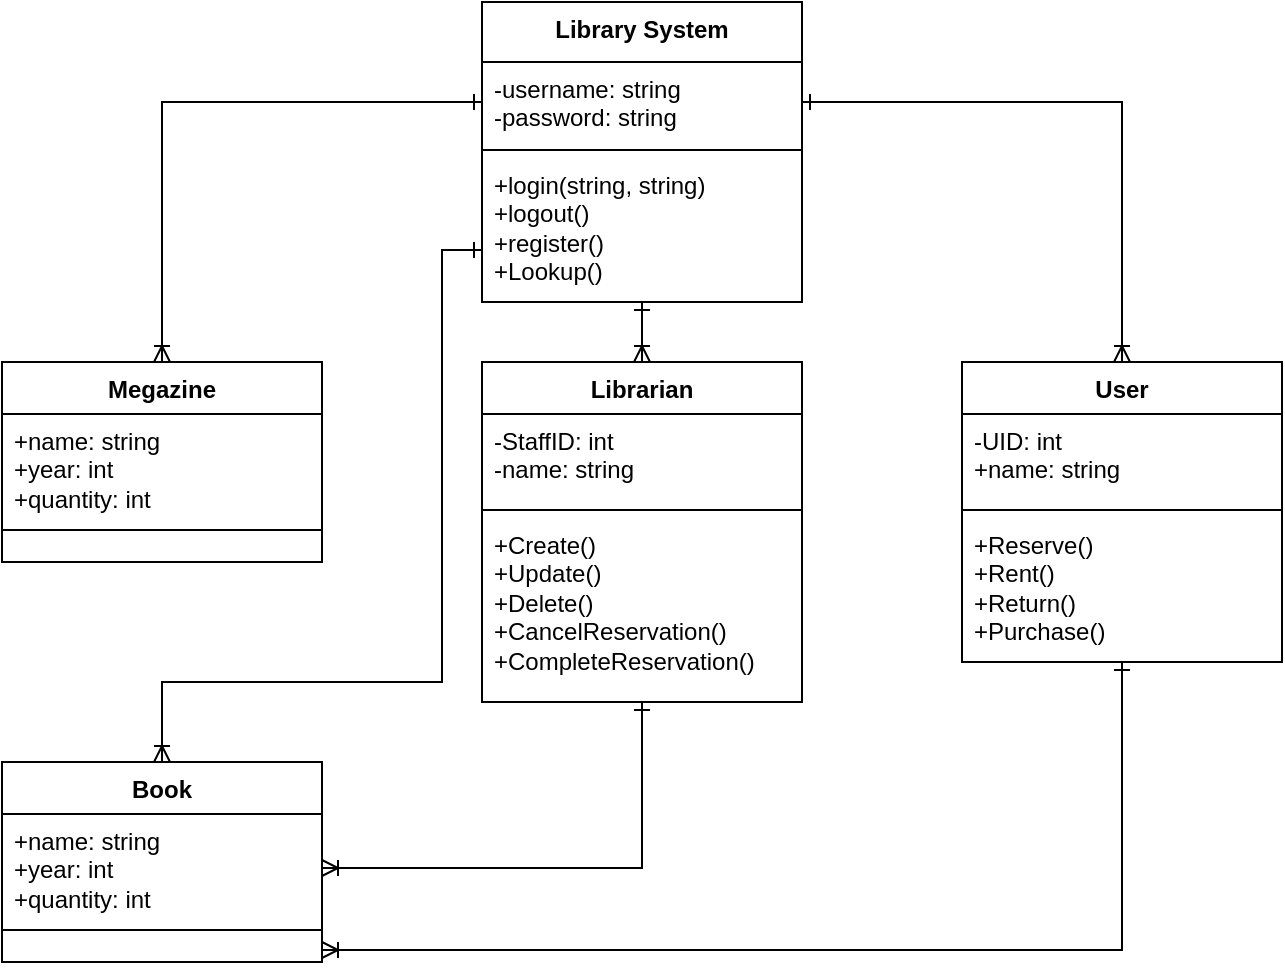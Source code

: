 <mxfile version="24.4.10" type="device">
  <diagram name="Page-1" id="D9KrbN1HpGchZC3lj7AW">
    <mxGraphModel dx="2390" dy="1243" grid="1" gridSize="10" guides="1" tooltips="1" connect="1" arrows="1" fold="1" page="1" pageScale="1" pageWidth="850" pageHeight="1100" math="0" shadow="0">
      <root>
        <mxCell id="0" />
        <mxCell id="1" parent="0" />
        <mxCell id="JFB4fge5Wf1V-ydik8tn-36" value="&lt;div&gt;&lt;span style=&quot;background-color: initial;&quot;&gt;Library System&lt;/span&gt;&lt;br&gt;&lt;/div&gt;" style="swimlane;fontStyle=1;align=center;verticalAlign=top;childLayout=stackLayout;horizontal=1;startSize=30;horizontalStack=0;resizeParent=1;resizeParentMax=0;resizeLast=0;collapsible=1;marginBottom=0;whiteSpace=wrap;html=1;" vertex="1" parent="1">
          <mxGeometry x="345" y="40" width="160" height="150" as="geometry" />
        </mxCell>
        <mxCell id="JFB4fge5Wf1V-ydik8tn-37" value="&lt;span style=&quot;background-color: initial;&quot;&gt;-username: string&lt;/span&gt;&lt;div&gt;-password: string&lt;/div&gt;" style="text;strokeColor=none;fillColor=none;align=left;verticalAlign=top;spacingLeft=4;spacingRight=4;overflow=hidden;rotatable=0;points=[[0,0.5],[1,0.5]];portConstraint=eastwest;whiteSpace=wrap;html=1;" vertex="1" parent="JFB4fge5Wf1V-ydik8tn-36">
          <mxGeometry y="30" width="160" height="40" as="geometry" />
        </mxCell>
        <mxCell id="JFB4fge5Wf1V-ydik8tn-38" value="" style="line;strokeWidth=1;fillColor=none;align=left;verticalAlign=middle;spacingTop=-1;spacingLeft=3;spacingRight=3;rotatable=0;labelPosition=right;points=[];portConstraint=eastwest;strokeColor=inherit;" vertex="1" parent="JFB4fge5Wf1V-ydik8tn-36">
          <mxGeometry y="70" width="160" height="8" as="geometry" />
        </mxCell>
        <mxCell id="JFB4fge5Wf1V-ydik8tn-73" value="+login(string, string)&lt;div&gt;+logout()&lt;/div&gt;&lt;div&gt;+register()&lt;/div&gt;&lt;div&gt;&lt;div&gt;&lt;span style=&quot;background-color: initial;&quot;&gt;+Lookup()&lt;/span&gt;&lt;/div&gt;&lt;/div&gt;" style="text;strokeColor=none;fillColor=none;align=left;verticalAlign=top;spacingLeft=4;spacingRight=4;overflow=hidden;rotatable=0;points=[[0,0.5],[1,0.5]];portConstraint=eastwest;whiteSpace=wrap;html=1;" vertex="1" parent="JFB4fge5Wf1V-ydik8tn-36">
          <mxGeometry y="78" width="160" height="72" as="geometry" />
        </mxCell>
        <mxCell id="JFB4fge5Wf1V-ydik8tn-40" value="Book" style="swimlane;fontStyle=1;align=center;verticalAlign=top;childLayout=stackLayout;horizontal=1;startSize=26;horizontalStack=0;resizeParent=1;resizeParentMax=0;resizeLast=0;collapsible=1;marginBottom=0;whiteSpace=wrap;html=1;" vertex="1" parent="1">
          <mxGeometry x="105" y="420" width="160" height="100" as="geometry" />
        </mxCell>
        <mxCell id="JFB4fge5Wf1V-ydik8tn-41" value="+name: string&lt;div&gt;+year: int&lt;/div&gt;&lt;div&gt;+quantity: int&lt;/div&gt;" style="text;strokeColor=none;fillColor=none;align=left;verticalAlign=top;spacingLeft=4;spacingRight=4;overflow=hidden;rotatable=0;points=[[0,0.5],[1,0.5]];portConstraint=eastwest;whiteSpace=wrap;html=1;" vertex="1" parent="JFB4fge5Wf1V-ydik8tn-40">
          <mxGeometry y="26" width="160" height="54" as="geometry" />
        </mxCell>
        <mxCell id="JFB4fge5Wf1V-ydik8tn-42" value="" style="line;strokeWidth=1;fillColor=none;align=left;verticalAlign=middle;spacingTop=-1;spacingLeft=3;spacingRight=3;rotatable=0;labelPosition=right;points=[];portConstraint=eastwest;strokeColor=inherit;" vertex="1" parent="JFB4fge5Wf1V-ydik8tn-40">
          <mxGeometry y="80" width="160" height="8" as="geometry" />
        </mxCell>
        <mxCell id="JFB4fge5Wf1V-ydik8tn-43" value="&lt;div&gt;&amp;nbsp;&lt;/div&gt;" style="text;strokeColor=none;fillColor=none;align=left;verticalAlign=top;spacingLeft=4;spacingRight=4;overflow=hidden;rotatable=0;points=[[0,0.5],[1,0.5]];portConstraint=eastwest;whiteSpace=wrap;html=1;" vertex="1" parent="JFB4fge5Wf1V-ydik8tn-40">
          <mxGeometry y="88" width="160" height="12" as="geometry" />
        </mxCell>
        <mxCell id="JFB4fge5Wf1V-ydik8tn-44" value="Megazine" style="swimlane;fontStyle=1;align=center;verticalAlign=top;childLayout=stackLayout;horizontal=1;startSize=26;horizontalStack=0;resizeParent=1;resizeParentMax=0;resizeLast=0;collapsible=1;marginBottom=0;whiteSpace=wrap;html=1;" vertex="1" parent="1">
          <mxGeometry x="105" y="220" width="160" height="100" as="geometry" />
        </mxCell>
        <mxCell id="JFB4fge5Wf1V-ydik8tn-45" value="+name: string&lt;div&gt;+year: int&lt;/div&gt;&lt;div&gt;+quantity: int&lt;/div&gt;" style="text;strokeColor=none;fillColor=none;align=left;verticalAlign=top;spacingLeft=4;spacingRight=4;overflow=hidden;rotatable=0;points=[[0,0.5],[1,0.5]];portConstraint=eastwest;whiteSpace=wrap;html=1;" vertex="1" parent="JFB4fge5Wf1V-ydik8tn-44">
          <mxGeometry y="26" width="160" height="54" as="geometry" />
        </mxCell>
        <mxCell id="JFB4fge5Wf1V-ydik8tn-46" value="" style="line;strokeWidth=1;fillColor=none;align=left;verticalAlign=middle;spacingTop=-1;spacingLeft=3;spacingRight=3;rotatable=0;labelPosition=right;points=[];portConstraint=eastwest;strokeColor=inherit;" vertex="1" parent="JFB4fge5Wf1V-ydik8tn-44">
          <mxGeometry y="80" width="160" height="8" as="geometry" />
        </mxCell>
        <mxCell id="JFB4fge5Wf1V-ydik8tn-47" value="&lt;div&gt;&amp;nbsp;&lt;/div&gt;" style="text;strokeColor=none;fillColor=none;align=left;verticalAlign=top;spacingLeft=4;spacingRight=4;overflow=hidden;rotatable=0;points=[[0,0.5],[1,0.5]];portConstraint=eastwest;whiteSpace=wrap;html=1;" vertex="1" parent="JFB4fge5Wf1V-ydik8tn-44">
          <mxGeometry y="88" width="160" height="12" as="geometry" />
        </mxCell>
        <mxCell id="JFB4fge5Wf1V-ydik8tn-48" value="User" style="swimlane;fontStyle=1;align=center;verticalAlign=top;childLayout=stackLayout;horizontal=1;startSize=26;horizontalStack=0;resizeParent=1;resizeParentMax=0;resizeLast=0;collapsible=1;marginBottom=0;whiteSpace=wrap;html=1;" vertex="1" parent="1">
          <mxGeometry x="585" y="220" width="160" height="150" as="geometry" />
        </mxCell>
        <mxCell id="JFB4fge5Wf1V-ydik8tn-49" value="-UID: int&lt;div&gt;+name: string&lt;/div&gt;" style="text;strokeColor=none;fillColor=none;align=left;verticalAlign=top;spacingLeft=4;spacingRight=4;overflow=hidden;rotatable=0;points=[[0,0.5],[1,0.5]];portConstraint=eastwest;whiteSpace=wrap;html=1;" vertex="1" parent="JFB4fge5Wf1V-ydik8tn-48">
          <mxGeometry y="26" width="160" height="44" as="geometry" />
        </mxCell>
        <mxCell id="JFB4fge5Wf1V-ydik8tn-50" value="" style="line;strokeWidth=1;fillColor=none;align=left;verticalAlign=middle;spacingTop=-1;spacingLeft=3;spacingRight=3;rotatable=0;labelPosition=right;points=[];portConstraint=eastwest;strokeColor=inherit;" vertex="1" parent="JFB4fge5Wf1V-ydik8tn-48">
          <mxGeometry y="70" width="160" height="8" as="geometry" />
        </mxCell>
        <mxCell id="JFB4fge5Wf1V-ydik8tn-75" value="&lt;div&gt;&lt;span style=&quot;background-color: initial;&quot;&gt;+Reserve()&lt;/span&gt;&lt;br&gt;&lt;/div&gt;&lt;div&gt;&lt;span style=&quot;background-color: initial;&quot;&gt;+Rent()&lt;/span&gt;&lt;/div&gt;&lt;div&gt;+Return()&lt;/div&gt;&lt;div&gt;+Purchase()&lt;/div&gt;" style="text;strokeColor=none;fillColor=none;align=left;verticalAlign=top;spacingLeft=4;spacingRight=4;overflow=hidden;rotatable=0;points=[[0,0.5],[1,0.5]];portConstraint=eastwest;whiteSpace=wrap;html=1;" vertex="1" parent="JFB4fge5Wf1V-ydik8tn-48">
          <mxGeometry y="78" width="160" height="72" as="geometry" />
        </mxCell>
        <mxCell id="JFB4fge5Wf1V-ydik8tn-54" value="Librarian" style="swimlane;fontStyle=1;align=center;verticalAlign=top;childLayout=stackLayout;horizontal=1;startSize=26;horizontalStack=0;resizeParent=1;resizeParentMax=0;resizeLast=0;collapsible=1;marginBottom=0;whiteSpace=wrap;html=1;" vertex="1" parent="1">
          <mxGeometry x="345" y="220" width="160" height="170" as="geometry" />
        </mxCell>
        <mxCell id="JFB4fge5Wf1V-ydik8tn-55" value="-StaffID: int&lt;div&gt;-name: string&lt;/div&gt;" style="text;strokeColor=none;fillColor=none;align=left;verticalAlign=top;spacingLeft=4;spacingRight=4;overflow=hidden;rotatable=0;points=[[0,0.5],[1,0.5]];portConstraint=eastwest;whiteSpace=wrap;html=1;" vertex="1" parent="JFB4fge5Wf1V-ydik8tn-54">
          <mxGeometry y="26" width="160" height="44" as="geometry" />
        </mxCell>
        <mxCell id="JFB4fge5Wf1V-ydik8tn-56" value="" style="line;strokeWidth=1;fillColor=none;align=left;verticalAlign=middle;spacingTop=-1;spacingLeft=3;spacingRight=3;rotatable=0;labelPosition=right;points=[];portConstraint=eastwest;strokeColor=inherit;" vertex="1" parent="JFB4fge5Wf1V-ydik8tn-54">
          <mxGeometry y="70" width="160" height="8" as="geometry" />
        </mxCell>
        <mxCell id="JFB4fge5Wf1V-ydik8tn-72" value="&lt;div&gt;&lt;span style=&quot;background-color: initial;&quot;&gt;+Create()&lt;/span&gt;&lt;/div&gt;&lt;div&gt;&lt;span style=&quot;background-color: initial;&quot;&gt;+Update()&lt;/span&gt;&lt;/div&gt;&lt;div&gt;&lt;span style=&quot;background-color: initial;&quot;&gt;+Delete()&lt;/span&gt;&lt;/div&gt;&lt;div&gt;&lt;span style=&quot;background-color: initial;&quot;&gt;+CancelReservation()&lt;/span&gt;&lt;/div&gt;&lt;div&gt;&lt;span style=&quot;background-color: initial;&quot;&gt;+CompleteReservation()&lt;/span&gt;&lt;/div&gt;" style="text;strokeColor=none;fillColor=none;align=left;verticalAlign=top;spacingLeft=4;spacingRight=4;overflow=hidden;rotatable=0;points=[[0,0.5],[1,0.5]];portConstraint=eastwest;whiteSpace=wrap;html=1;" vertex="1" parent="JFB4fge5Wf1V-ydik8tn-54">
          <mxGeometry y="78" width="160" height="92" as="geometry" />
        </mxCell>
        <mxCell id="JFB4fge5Wf1V-ydik8tn-63" value="" style="endArrow=ERoneToMany;startArrow=ERone;html=1;rounded=0;entryX=0.5;entryY=0;entryDx=0;entryDy=0;startFill=0;endFill=0;exitX=0;exitY=0.5;exitDx=0;exitDy=0;edgeStyle=orthogonalEdgeStyle;" edge="1" parent="1" target="JFB4fge5Wf1V-ydik8tn-40">
          <mxGeometry width="50" height="50" relative="1" as="geometry">
            <mxPoint x="345.0" y="164.0" as="sourcePoint" />
            <mxPoint x="555" y="270" as="targetPoint" />
            <Array as="points">
              <mxPoint x="325" y="164" />
              <mxPoint x="325" y="380" />
              <mxPoint x="185" y="380" />
            </Array>
          </mxGeometry>
        </mxCell>
        <mxCell id="JFB4fge5Wf1V-ydik8tn-64" value="" style="endArrow=ERoneToMany;startArrow=ERone;html=1;rounded=0;entryX=0.5;entryY=0;entryDx=0;entryDy=0;startFill=0;endFill=0;edgeStyle=orthogonalEdgeStyle;" edge="1" parent="1" source="JFB4fge5Wf1V-ydik8tn-37" target="JFB4fge5Wf1V-ydik8tn-44">
          <mxGeometry width="50" height="50" relative="1" as="geometry">
            <mxPoint x="355" y="174" as="sourcePoint" />
            <mxPoint x="275" y="405" as="targetPoint" />
          </mxGeometry>
        </mxCell>
        <mxCell id="JFB4fge5Wf1V-ydik8tn-65" value="" style="endArrow=ERoneToMany;startArrow=ERone;html=1;rounded=0;startFill=0;endFill=0;exitX=0.5;exitY=1;exitDx=0;exitDy=0;entryX=0.5;entryY=0;entryDx=0;entryDy=0;edgeStyle=orthogonalEdgeStyle;" edge="1" parent="1" source="JFB4fge5Wf1V-ydik8tn-36" target="JFB4fge5Wf1V-ydik8tn-54">
          <mxGeometry width="50" height="50" relative="1" as="geometry">
            <mxPoint x="425.96" y="194.16" as="sourcePoint" />
            <mxPoint x="595" y="360" as="targetPoint" />
            <Array as="points">
              <mxPoint x="425" y="210" />
              <mxPoint x="425" y="210" />
            </Array>
          </mxGeometry>
        </mxCell>
        <mxCell id="JFB4fge5Wf1V-ydik8tn-66" value="" style="endArrow=ERoneToMany;startArrow=ERone;html=1;rounded=0;startFill=0;endFill=0;exitX=1;exitY=0.5;exitDx=0;exitDy=0;entryX=0.5;entryY=0;entryDx=0;entryDy=0;edgeStyle=orthogonalEdgeStyle;" edge="1" parent="1" source="JFB4fge5Wf1V-ydik8tn-37" target="JFB4fge5Wf1V-ydik8tn-48">
          <mxGeometry width="50" height="50" relative="1" as="geometry">
            <mxPoint x="515" y="174" as="sourcePoint" />
            <mxPoint x="545" y="220" as="targetPoint" />
          </mxGeometry>
        </mxCell>
        <mxCell id="JFB4fge5Wf1V-ydik8tn-68" value="" style="endArrow=ERoneToMany;startArrow=ERone;html=1;rounded=0;entryX=1;entryY=0.5;entryDx=0;entryDy=0;startFill=0;endFill=0;edgeStyle=orthogonalEdgeStyle;exitX=0.5;exitY=1;exitDx=0;exitDy=0;" edge="1" parent="1" source="JFB4fge5Wf1V-ydik8tn-54" target="JFB4fge5Wf1V-ydik8tn-41">
          <mxGeometry width="50" height="50" relative="1" as="geometry">
            <mxPoint x="424.52" y="360.186" as="sourcePoint" />
            <mxPoint x="355" y="595" as="targetPoint" />
          </mxGeometry>
        </mxCell>
        <mxCell id="JFB4fge5Wf1V-ydik8tn-74" value="" style="endArrow=ERoneToMany;startArrow=ERone;html=1;rounded=0;startFill=0;endFill=0;entryX=1;entryY=0.5;entryDx=0;entryDy=0;edgeStyle=orthogonalEdgeStyle;exitX=0.5;exitY=1;exitDx=0;exitDy=0;" edge="1" parent="1" source="JFB4fge5Wf1V-ydik8tn-48" target="JFB4fge5Wf1V-ydik8tn-43">
          <mxGeometry width="50" height="50" relative="1" as="geometry">
            <mxPoint x="675" y="390" as="sourcePoint" />
            <mxPoint x="675" y="230" as="targetPoint" />
          </mxGeometry>
        </mxCell>
      </root>
    </mxGraphModel>
  </diagram>
</mxfile>
